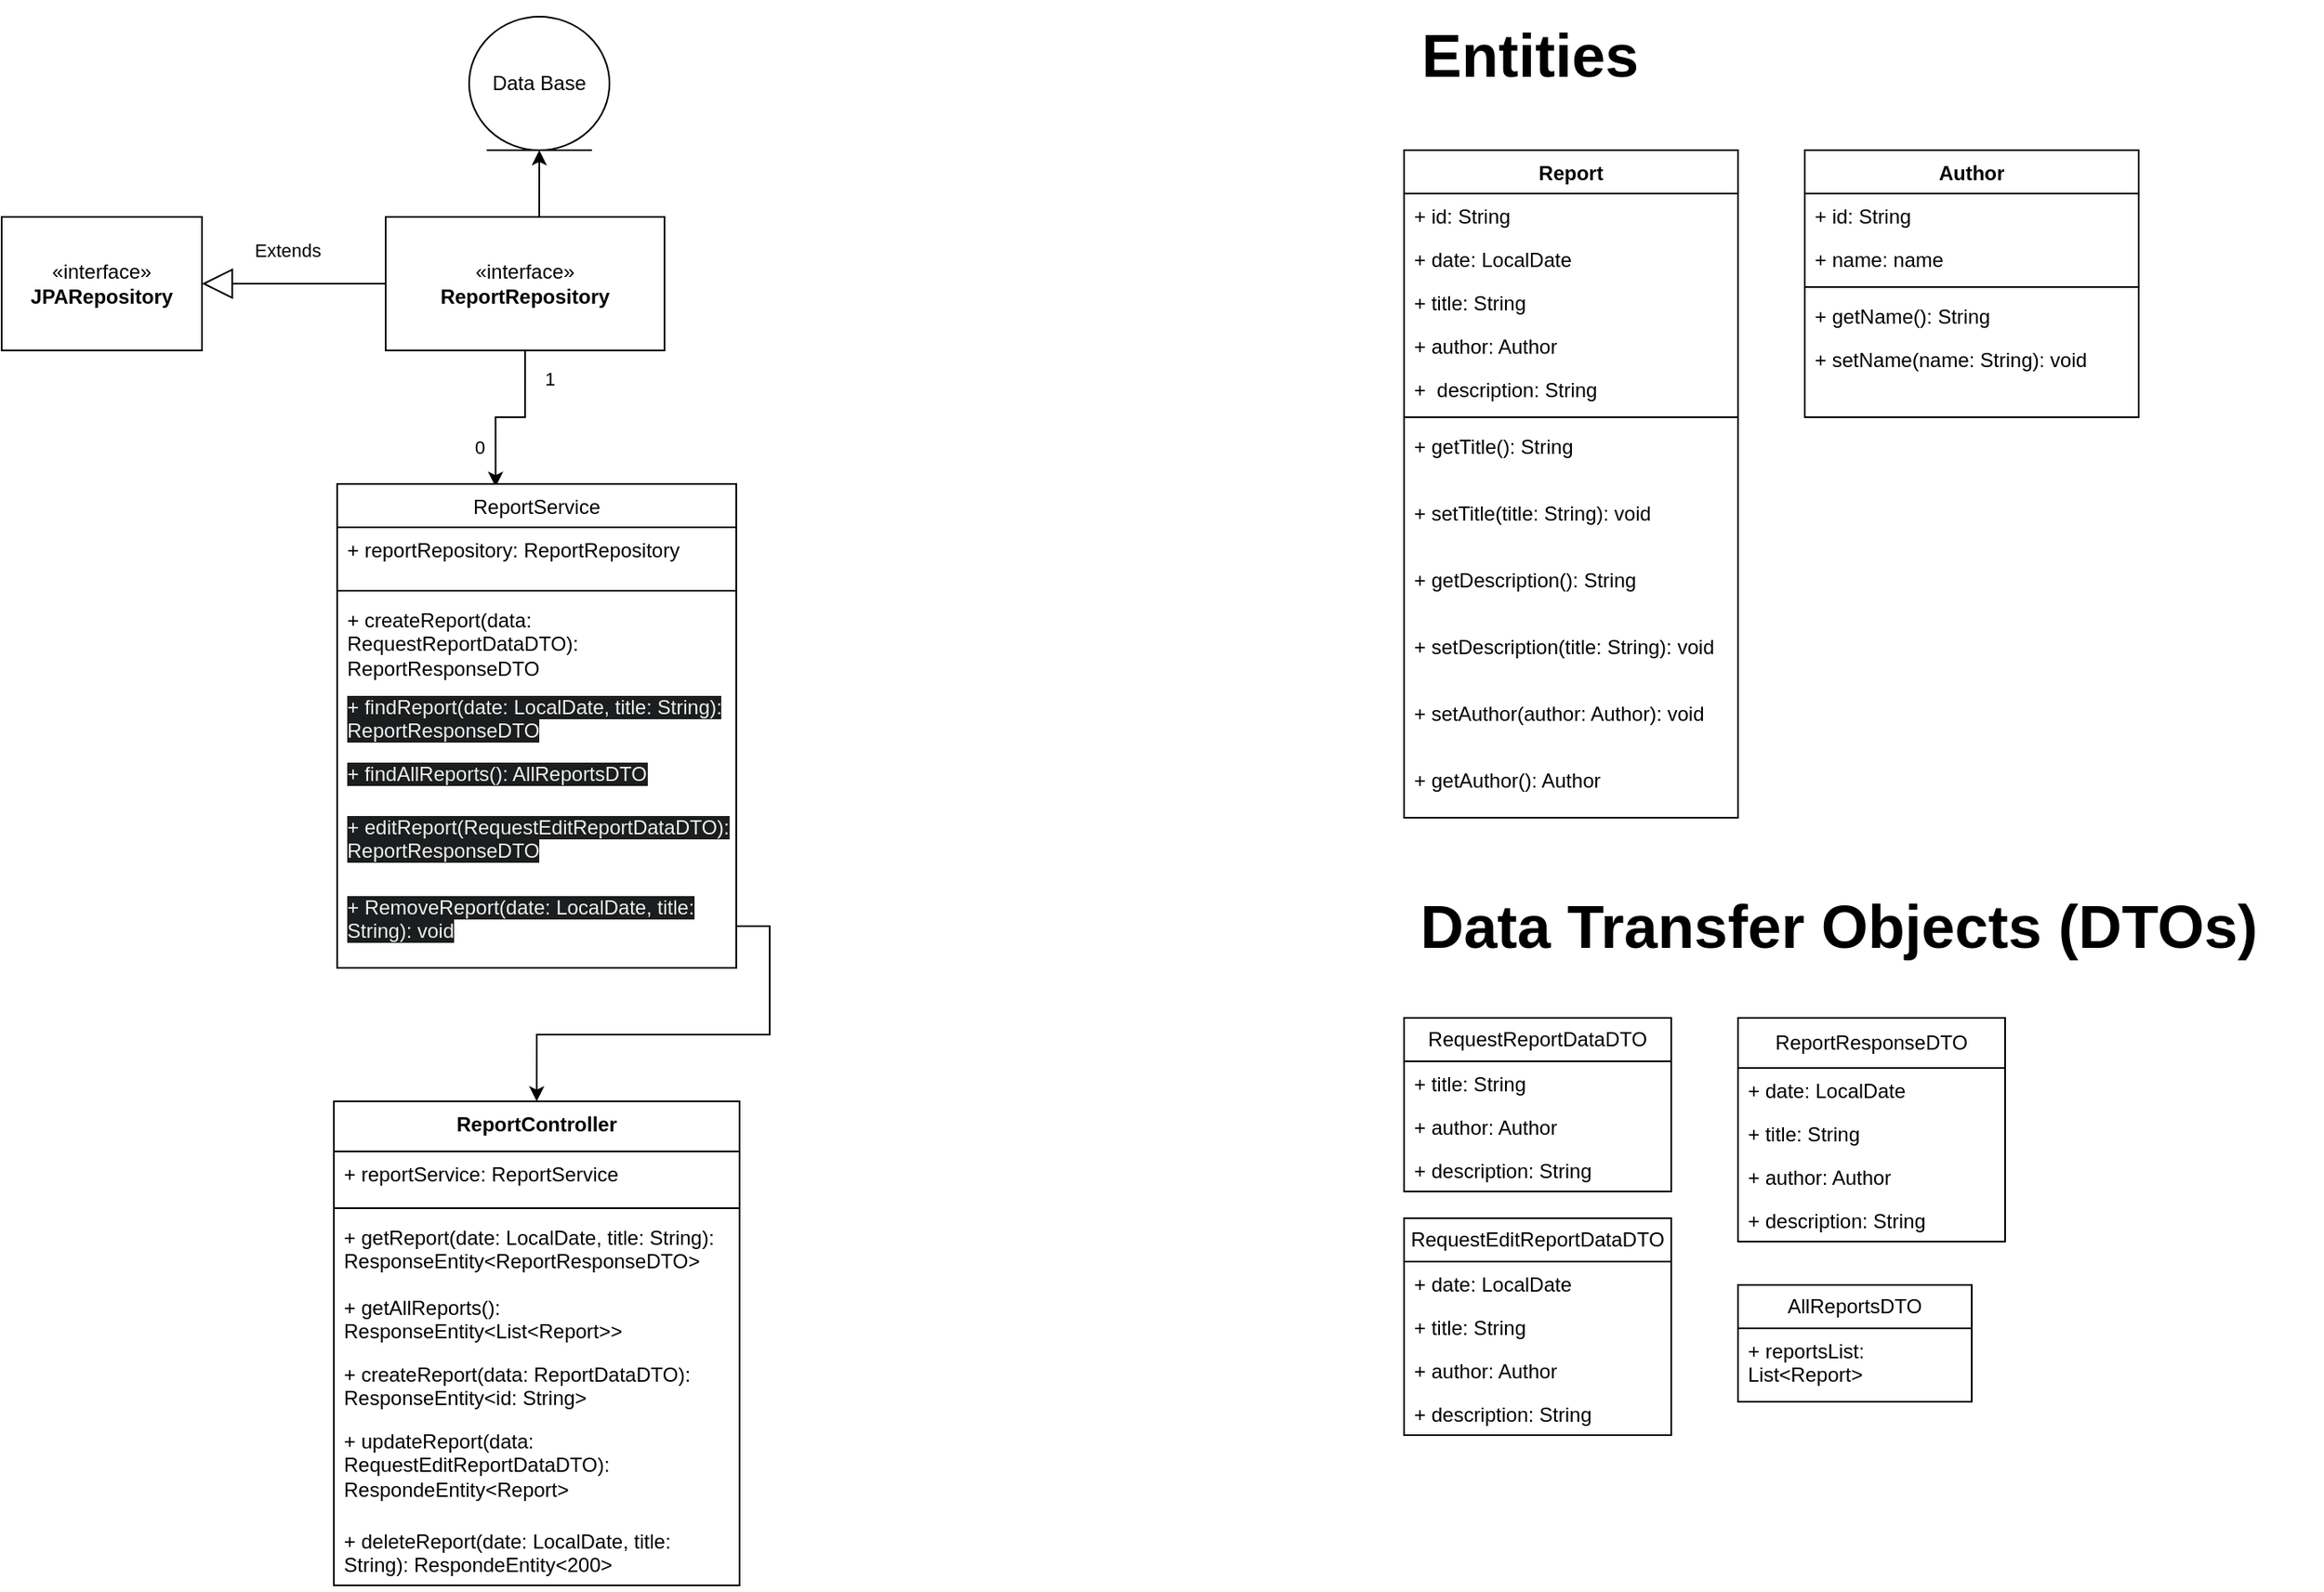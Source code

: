<mxfile version="24.5.3" type="device">
  <diagram id="C5RBs43oDa-KdzZeNtuy" name="Page-1">
    <mxGraphModel dx="779" dy="838" grid="1" gridSize="10" guides="1" tooltips="1" connect="1" arrows="1" fold="1" page="1" pageScale="1" pageWidth="827" pageHeight="1169" math="0" shadow="0">
      <root>
        <mxCell id="WIyWlLk6GJQsqaUBKTNV-0" />
        <mxCell id="WIyWlLk6GJQsqaUBKTNV-1" parent="WIyWlLk6GJQsqaUBKTNV-0" />
        <mxCell id="4_sPmNd2JltAf6pbOL6W-5" value="Report" style="swimlane;fontStyle=1;align=center;verticalAlign=top;childLayout=stackLayout;horizontal=1;startSize=26;horizontalStack=0;resizeParent=1;resizeParentMax=0;resizeLast=0;collapsible=1;marginBottom=0;whiteSpace=wrap;html=1;" vertex="1" parent="WIyWlLk6GJQsqaUBKTNV-1">
          <mxGeometry x="880" y="120" width="200" height="400" as="geometry" />
        </mxCell>
        <mxCell id="4_sPmNd2JltAf6pbOL6W-6" value="+ id: String" style="text;strokeColor=none;fillColor=none;align=left;verticalAlign=top;spacingLeft=4;spacingRight=4;overflow=hidden;rotatable=0;points=[[0,0.5],[1,0.5]];portConstraint=eastwest;whiteSpace=wrap;html=1;" vertex="1" parent="4_sPmNd2JltAf6pbOL6W-5">
          <mxGeometry y="26" width="200" height="26" as="geometry" />
        </mxCell>
        <mxCell id="4_sPmNd2JltAf6pbOL6W-9" value="+ date: LocalDate&lt;span style=&quot;color: rgba(0, 0, 0, 0); font-family: monospace; font-size: 0px; text-wrap: nowrap;&quot;&gt;%3CmxGraphModel%3E%3Croot%3E%3CmxCell%20id%3D%220%22%2F%3E%3CmxCell%20id%3D%221%22%20parent%3D%220%22%2F%3E%3CmxCell%20id%3D%222%22%20value%3D%22%2B%20id%3A%20String%22%20style%3D%22text%3BstrokeColor%3Dnone%3BfillColor%3Dnone%3Balign%3Dleft%3BverticalAlign%3Dtop%3BspacingLeft%3D4%3BspacingRight%3D4%3Boverflow%3Dhidden%3Brotatable%3D0%3Bpoints%3D%5B%5B0%2C0.5%5D%2C%5B1%2C0.5%5D%5D%3BportConstraint%3Deastwest%3BwhiteSpace%3Dwrap%3Bhtml%3D1%3B%22%20vertex%3D%221%22%20parent%3D%221%22%3E%3CmxGeometry%20x%3D%22120%22%20y%3D%22196%22%20width%3D%22160%22%20height%3D%2226%22%20as%3D%22geometry%22%2F%3E%3C%2FmxCell%3E%3C%2Froot%3E%3C%2FmxGraphModel%3E&lt;/span&gt;&lt;div&gt;&lt;span style=&quot;color: rgba(0, 0, 0, 0); font-family: monospace; font-size: 0px; text-wrap: nowrap;&quot;&gt;&lt;br&gt;&lt;/span&gt;&lt;/div&gt;" style="text;strokeColor=none;fillColor=none;align=left;verticalAlign=top;spacingLeft=4;spacingRight=4;overflow=hidden;rotatable=0;points=[[0,0.5],[1,0.5]];portConstraint=eastwest;whiteSpace=wrap;html=1;" vertex="1" parent="4_sPmNd2JltAf6pbOL6W-5">
          <mxGeometry y="52" width="200" height="26" as="geometry" />
        </mxCell>
        <mxCell id="4_sPmNd2JltAf6pbOL6W-10" value="+ title: String&lt;span style=&quot;color: rgba(0, 0, 0, 0); font-family: monospace; font-size: 0px; text-wrap: nowrap;&quot;&gt;%3CmxGraphModel%3E%3Croot%3E%3CmxCell%20id%3D%220%22%2F%3E%3CmxCell%20id%3D%221%22%20parent%3D%220%22%2F%3E%3CmxCell%20id%3D%222%22%20value%3D%22%2B%20id%3A%20String%22%20style%3D%22text%3BstrokeColor%3Dnone%3BfillColor%3Dnone%3Balign%3Dleft%3BverticalAlign%3Dtop%3BspacingLeft%3D4%3BspacingRight%3D4%3Boverflow%3Dhidden%3Brotatable%3D0%3Bpoints%3D%5B%5B0%2C0.5%5D%2C%5B1%2C0.5%5D%5D%3BportConstraint%3Deastwest%3BwhiteSpace%3Dwrap%3Bhtml%3D1%3B%22%20vertex%3D%221%22%20parent%3D%221%22%3E%3CmxGeometry%20x%3D%22120%22%20y%3D%22196%22%20width%3D%22160%22%20height%3D%2226%22%20as%3D%22geometry%22%2F%3E%3C%2FmxCell%3E%3C%2Froot%3E%3C%2FmxGraphModel%3E&lt;/span&gt;&lt;div&gt;&lt;span style=&quot;color: rgba(0, 0, 0, 0); font-family: monospace; font-size: 0px; text-wrap: nowrap;&quot;&gt;&lt;br&gt;&lt;/span&gt;&lt;/div&gt;" style="text;strokeColor=none;fillColor=none;align=left;verticalAlign=top;spacingLeft=4;spacingRight=4;overflow=hidden;rotatable=0;points=[[0,0.5],[1,0.5]];portConstraint=eastwest;whiteSpace=wrap;html=1;" vertex="1" parent="4_sPmNd2JltAf6pbOL6W-5">
          <mxGeometry y="78" width="200" height="26" as="geometry" />
        </mxCell>
        <mxCell id="4_sPmNd2JltAf6pbOL6W-11" value="+ author: Author&lt;span style=&quot;color: rgba(0, 0, 0, 0); font-family: monospace; font-size: 0px; text-wrap: nowrap;&quot;&gt;%3CmxGraphModel%3E%3Croot%3E%3CmxCell%20id%3D%220%22%2F%3E%3CmxCell%20id%3D%221%22%20parent%3D%220%22%2F%3E%3CmxCell%20id%3D%222%22%20value%3D%22%2B%20id%3A%20String%22%20style%3D%22text%3BstrokeColor%3Dnone%3BfillColor%3Dnone%3Balign%3Dleft%3BverticalAlign%3Dtop%3BspacingLeft%3D4%3BspacingRight%3D4%3Boverflow%3Dhidden%3Brotatable%3D0%3Bpoints%3D%5B%5B0%2C0.5%5D%2C%5B1%2C0.5%5D%5D%3BportConstraint%3Deastwest%3BwhiteSpace%3Dwrap%3Bhtml%3D1%3B%22%20vertex%3D%221%22%20parent%3D%221%22%3E%3CmxGeometry%20x%3D%22120%22%20y%3D%22196%22%20width%3D%22160%22%20height%3D%2226%22%20as%3D%22geometry%22%2F%3E%3C%2FmxCell%3E%3C%2Froot%3E%3C%2FmxGraphModel%3E&lt;/span&gt;&lt;div&gt;&lt;span style=&quot;color: rgba(0, 0, 0, 0); font-family: monospace; font-size: 0px; text-wrap: nowrap;&quot;&gt;&lt;br&gt;&lt;/span&gt;&lt;/div&gt;" style="text;strokeColor=none;fillColor=none;align=left;verticalAlign=top;spacingLeft=4;spacingRight=4;overflow=hidden;rotatable=0;points=[[0,0.5],[1,0.5]];portConstraint=eastwest;whiteSpace=wrap;html=1;" vertex="1" parent="4_sPmNd2JltAf6pbOL6W-5">
          <mxGeometry y="104" width="200" height="26" as="geometry" />
        </mxCell>
        <mxCell id="4_sPmNd2JltAf6pbOL6W-12" value="+&amp;nbsp; description: String&lt;span style=&quot;color: rgba(0, 0, 0, 0); font-family: monospace; font-size: 0px; text-wrap: nowrap;&quot;&gt;%3CmxGraphModel%3E%3Croot%3E%3CmxCell%20id%3D%220%22%2F%3E%3CmxCell%20id%3D%221%22%20parent%3D%220%22%2F%3E%3CmxCell%20id%3D%222%22%20value%3D%22%2B%20id%3A%20String%22%20style%3D%22text%3BstrokeColor%3Dnone%3BfillColor%3Dnone%3Balign%3Dleft%3BverticalAlign%3Dtop%3BspacingLeft%3D4%3BspacingRight%3D4%3Boverflow%3Dhidden%3Brotatable%3D0%3Bpoints%3D%5B%5B0%2C0.5%5D%2C%5B1%2C0.5%5D%5D%3BportConstraint%3Deastwest%3BwhiteSpace%3Dwrap%3Bhtml%3D1%3B%22%20vertex%3D%221%22%20parent%3D%221%22%3E%3CmxGeometry%20x%3D%22120%22%20y%3D%22196%22%20width%3D%22160%22%20height%3D%2226%22%20as%3D%22geometry%22%2F%3E%3C%2FmxCell%3E%3C%2Froot%3E%3C%2FmxGraphModel%3E&lt;/span&gt;&lt;div&gt;&lt;span style=&quot;color: rgba(0, 0, 0, 0); font-family: monospace; font-size: 0px; text-wrap: nowrap;&quot;&gt;&lt;br&gt;&lt;/span&gt;&lt;/div&gt;" style="text;strokeColor=none;fillColor=none;align=left;verticalAlign=top;spacingLeft=4;spacingRight=4;overflow=hidden;rotatable=0;points=[[0,0.5],[1,0.5]];portConstraint=eastwest;whiteSpace=wrap;html=1;" vertex="1" parent="4_sPmNd2JltAf6pbOL6W-5">
          <mxGeometry y="130" width="200" height="26" as="geometry" />
        </mxCell>
        <mxCell id="4_sPmNd2JltAf6pbOL6W-7" value="" style="line;strokeWidth=1;fillColor=none;align=left;verticalAlign=middle;spacingTop=-1;spacingLeft=3;spacingRight=3;rotatable=0;labelPosition=right;points=[];portConstraint=eastwest;strokeColor=inherit;" vertex="1" parent="4_sPmNd2JltAf6pbOL6W-5">
          <mxGeometry y="156" width="200" height="8" as="geometry" />
        </mxCell>
        <mxCell id="4_sPmNd2JltAf6pbOL6W-8" value="+ getTitle(): String" style="text;strokeColor=none;fillColor=none;align=left;verticalAlign=top;spacingLeft=4;spacingRight=4;overflow=hidden;rotatable=0;points=[[0,0.5],[1,0.5]];portConstraint=eastwest;whiteSpace=wrap;html=1;" vertex="1" parent="4_sPmNd2JltAf6pbOL6W-5">
          <mxGeometry y="164" width="200" height="40" as="geometry" />
        </mxCell>
        <mxCell id="4_sPmNd2JltAf6pbOL6W-13" value="+ setTitle(title: String): void" style="text;strokeColor=none;fillColor=none;align=left;verticalAlign=top;spacingLeft=4;spacingRight=4;overflow=hidden;rotatable=0;points=[[0,0.5],[1,0.5]];portConstraint=eastwest;whiteSpace=wrap;html=1;" vertex="1" parent="4_sPmNd2JltAf6pbOL6W-5">
          <mxGeometry y="204" width="200" height="40" as="geometry" />
        </mxCell>
        <mxCell id="4_sPmNd2JltAf6pbOL6W-14" value="+ getDescription(): String" style="text;strokeColor=none;fillColor=none;align=left;verticalAlign=top;spacingLeft=4;spacingRight=4;overflow=hidden;rotatable=0;points=[[0,0.5],[1,0.5]];portConstraint=eastwest;whiteSpace=wrap;html=1;" vertex="1" parent="4_sPmNd2JltAf6pbOL6W-5">
          <mxGeometry y="244" width="200" height="40" as="geometry" />
        </mxCell>
        <mxCell id="4_sPmNd2JltAf6pbOL6W-15" value="+ setDescription(title: String): void" style="text;strokeColor=none;fillColor=none;align=left;verticalAlign=top;spacingLeft=4;spacingRight=4;overflow=hidden;rotatable=0;points=[[0,0.5],[1,0.5]];portConstraint=eastwest;whiteSpace=wrap;html=1;" vertex="1" parent="4_sPmNd2JltAf6pbOL6W-5">
          <mxGeometry y="284" width="200" height="40" as="geometry" />
        </mxCell>
        <mxCell id="4_sPmNd2JltAf6pbOL6W-16" value="+ setAuthor(author: Author): void" style="text;strokeColor=none;fillColor=none;align=left;verticalAlign=top;spacingLeft=4;spacingRight=4;overflow=hidden;rotatable=0;points=[[0,0.5],[1,0.5]];portConstraint=eastwest;whiteSpace=wrap;html=1;" vertex="1" parent="4_sPmNd2JltAf6pbOL6W-5">
          <mxGeometry y="324" width="200" height="40" as="geometry" />
        </mxCell>
        <mxCell id="4_sPmNd2JltAf6pbOL6W-17" value="+ getAuthor(): Author" style="text;strokeColor=none;fillColor=none;align=left;verticalAlign=top;spacingLeft=4;spacingRight=4;overflow=hidden;rotatable=0;points=[[0,0.5],[1,0.5]];portConstraint=eastwest;whiteSpace=wrap;html=1;" vertex="1" parent="4_sPmNd2JltAf6pbOL6W-5">
          <mxGeometry y="364" width="200" height="36" as="geometry" />
        </mxCell>
        <mxCell id="4_sPmNd2JltAf6pbOL6W-21" style="edgeStyle=orthogonalEdgeStyle;rounded=0;orthogonalLoop=1;jettySize=auto;html=1;entryX=0.5;entryY=1;entryDx=0;entryDy=0;" edge="1" parent="WIyWlLk6GJQsqaUBKTNV-1" source="4_sPmNd2JltAf6pbOL6W-18" target="4_sPmNd2JltAf6pbOL6W-20">
          <mxGeometry relative="1" as="geometry">
            <mxPoint x="360" y="130" as="targetPoint" />
            <Array as="points">
              <mxPoint x="362" y="150" />
              <mxPoint x="362" y="150" />
            </Array>
          </mxGeometry>
        </mxCell>
        <mxCell id="4_sPmNd2JltAf6pbOL6W-39" style="edgeStyle=orthogonalEdgeStyle;rounded=0;orthogonalLoop=1;jettySize=auto;html=1;exitX=0.5;exitY=1;exitDx=0;exitDy=0;entryX=0.397;entryY=0.006;entryDx=0;entryDy=0;entryPerimeter=0;" edge="1" parent="WIyWlLk6GJQsqaUBKTNV-1" source="4_sPmNd2JltAf6pbOL6W-18" target="4_sPmNd2JltAf6pbOL6W-50">
          <mxGeometry relative="1" as="geometry">
            <mxPoint x="321" y="310" as="targetPoint" />
          </mxGeometry>
        </mxCell>
        <mxCell id="4_sPmNd2JltAf6pbOL6W-40" value="1&lt;div&gt;&lt;br&gt;&lt;/div&gt;" style="edgeLabel;html=1;align=center;verticalAlign=middle;resizable=0;points=[];" vertex="1" connectable="0" parent="4_sPmNd2JltAf6pbOL6W-39">
          <mxGeometry x="-0.703" y="4" relative="1" as="geometry">
            <mxPoint x="10" y="9" as="offset" />
          </mxGeometry>
        </mxCell>
        <mxCell id="4_sPmNd2JltAf6pbOL6W-41" value="0" style="edgeLabel;html=1;align=center;verticalAlign=middle;resizable=0;points=[];" vertex="1" connectable="0" parent="4_sPmNd2JltAf6pbOL6W-39">
          <mxGeometry x="0.513" y="-1" relative="1" as="geometry">
            <mxPoint x="-9" as="offset" />
          </mxGeometry>
        </mxCell>
        <mxCell id="4_sPmNd2JltAf6pbOL6W-18" value="«interface»&lt;br&gt;&lt;b&gt;ReportRepository&lt;/b&gt;" style="html=1;whiteSpace=wrap;" vertex="1" parent="WIyWlLk6GJQsqaUBKTNV-1">
          <mxGeometry x="270" y="160" width="167.03" height="80" as="geometry" />
        </mxCell>
        <mxCell id="4_sPmNd2JltAf6pbOL6W-20" value="Data Base" style="ellipse;shape=umlEntity;whiteSpace=wrap;html=1;" vertex="1" parent="WIyWlLk6GJQsqaUBKTNV-1">
          <mxGeometry x="320" y="40" width="84.06" height="80" as="geometry" />
        </mxCell>
        <mxCell id="4_sPmNd2JltAf6pbOL6W-30" value="Extends" style="endArrow=block;endSize=16;endFill=0;html=1;rounded=0;entryX=1;entryY=0.5;entryDx=0;entryDy=0;" edge="1" parent="WIyWlLk6GJQsqaUBKTNV-1" source="4_sPmNd2JltAf6pbOL6W-18" target="4_sPmNd2JltAf6pbOL6W-32">
          <mxGeometry x="0.077" y="-20" width="160" relative="1" as="geometry">
            <mxPoint x="470" y="610" as="sourcePoint" />
            <mxPoint x="150" y="200" as="targetPoint" />
            <Array as="points" />
            <mxPoint as="offset" />
          </mxGeometry>
        </mxCell>
        <mxCell id="4_sPmNd2JltAf6pbOL6W-32" value="«interface»&lt;br&gt;&lt;b&gt;JPARepository&lt;/b&gt;" style="html=1;whiteSpace=wrap;" vertex="1" parent="WIyWlLk6GJQsqaUBKTNV-1">
          <mxGeometry x="40" y="160" width="120" height="80" as="geometry" />
        </mxCell>
        <mxCell id="4_sPmNd2JltAf6pbOL6W-42" value="ReportController&lt;div&gt;&lt;br&gt;&lt;/div&gt;" style="swimlane;fontStyle=1;align=center;verticalAlign=top;childLayout=stackLayout;horizontal=1;startSize=30;horizontalStack=0;resizeParent=1;resizeParentMax=0;resizeLast=0;collapsible=1;marginBottom=0;whiteSpace=wrap;html=1;" vertex="1" parent="WIyWlLk6GJQsqaUBKTNV-1">
          <mxGeometry x="238.99" y="690" width="242.97" height="290" as="geometry" />
        </mxCell>
        <mxCell id="4_sPmNd2JltAf6pbOL6W-43" value="+ reportService: ReportService" style="text;strokeColor=none;fillColor=none;align=left;verticalAlign=top;spacingLeft=4;spacingRight=4;overflow=hidden;rotatable=0;points=[[0,0.5],[1,0.5]];portConstraint=eastwest;whiteSpace=wrap;html=1;" vertex="1" parent="4_sPmNd2JltAf6pbOL6W-42">
          <mxGeometry y="30" width="242.97" height="30" as="geometry" />
        </mxCell>
        <mxCell id="4_sPmNd2JltAf6pbOL6W-44" value="" style="line;strokeWidth=1;fillColor=none;align=left;verticalAlign=middle;spacingTop=-1;spacingLeft=3;spacingRight=3;rotatable=0;labelPosition=right;points=[];portConstraint=eastwest;strokeColor=inherit;" vertex="1" parent="4_sPmNd2JltAf6pbOL6W-42">
          <mxGeometry y="60" width="242.97" height="8" as="geometry" />
        </mxCell>
        <mxCell id="4_sPmNd2JltAf6pbOL6W-45" value="+ getReport(date: LocalDate, title: String): ResponseEntity&amp;lt;ReportResponseDTO&amp;gt;" style="text;strokeColor=none;fillColor=none;align=left;verticalAlign=top;spacingLeft=4;spacingRight=4;overflow=hidden;rotatable=0;points=[[0,0.5],[1,0.5]];portConstraint=eastwest;whiteSpace=wrap;html=1;" vertex="1" parent="4_sPmNd2JltAf6pbOL6W-42">
          <mxGeometry y="68" width="242.97" height="42" as="geometry" />
        </mxCell>
        <mxCell id="4_sPmNd2JltAf6pbOL6W-57" value="+ getAllReports(): ResponseEntity&amp;lt;List&amp;lt;Report&amp;gt;&amp;gt;" style="text;strokeColor=none;fillColor=none;align=left;verticalAlign=top;spacingLeft=4;spacingRight=4;overflow=hidden;rotatable=0;points=[[0,0.5],[1,0.5]];portConstraint=eastwest;whiteSpace=wrap;html=1;" vertex="1" parent="4_sPmNd2JltAf6pbOL6W-42">
          <mxGeometry y="110" width="242.97" height="40" as="geometry" />
        </mxCell>
        <mxCell id="4_sPmNd2JltAf6pbOL6W-58" value="+ createReport(data: ReportDataDTO): ResponseEntity&amp;lt;id: String&amp;gt;" style="text;strokeColor=none;fillColor=none;align=left;verticalAlign=top;spacingLeft=4;spacingRight=4;overflow=hidden;rotatable=0;points=[[0,0.5],[1,0.5]];portConstraint=eastwest;whiteSpace=wrap;html=1;" vertex="1" parent="4_sPmNd2JltAf6pbOL6W-42">
          <mxGeometry y="150" width="242.97" height="40" as="geometry" />
        </mxCell>
        <mxCell id="4_sPmNd2JltAf6pbOL6W-59" value="+ updateReport(data: RequestEditReportDataDTO): RespondeEntity&amp;lt;Report&amp;gt;" style="text;strokeColor=none;fillColor=none;align=left;verticalAlign=top;spacingLeft=4;spacingRight=4;overflow=hidden;rotatable=0;points=[[0,0.5],[1,0.5]];portConstraint=eastwest;whiteSpace=wrap;html=1;" vertex="1" parent="4_sPmNd2JltAf6pbOL6W-42">
          <mxGeometry y="190" width="242.97" height="60" as="geometry" />
        </mxCell>
        <mxCell id="4_sPmNd2JltAf6pbOL6W-62" value="+ deleteReport(date: LocalDate, title: String): RespondeEntity&amp;lt;200&amp;gt;" style="text;strokeColor=none;fillColor=none;align=left;verticalAlign=top;spacingLeft=4;spacingRight=4;overflow=hidden;rotatable=0;points=[[0,0.5],[1,0.5]];portConstraint=eastwest;whiteSpace=wrap;html=1;" vertex="1" parent="4_sPmNd2JltAf6pbOL6W-42">
          <mxGeometry y="250" width="242.97" height="40" as="geometry" />
        </mxCell>
        <mxCell id="4_sPmNd2JltAf6pbOL6W-50" value="&lt;span style=&quot;font-weight: 400;&quot;&gt;ReportService&lt;/span&gt;" style="swimlane;fontStyle=1;align=center;verticalAlign=top;childLayout=stackLayout;horizontal=1;startSize=26;horizontalStack=0;resizeParent=1;resizeParentMax=0;resizeLast=0;collapsible=1;marginBottom=0;whiteSpace=wrap;html=1;" vertex="1" parent="WIyWlLk6GJQsqaUBKTNV-1">
          <mxGeometry x="240.94" y="320" width="239.06" height="290" as="geometry" />
        </mxCell>
        <mxCell id="4_sPmNd2JltAf6pbOL6W-51" value="+ reportRepository: ReportRepository&lt;div&gt;&lt;br&gt;&lt;/div&gt;" style="text;strokeColor=none;fillColor=none;align=left;verticalAlign=top;spacingLeft=4;spacingRight=4;overflow=hidden;rotatable=0;points=[[0,0.5],[1,0.5]];portConstraint=eastwest;whiteSpace=wrap;html=1;" vertex="1" parent="4_sPmNd2JltAf6pbOL6W-50">
          <mxGeometry y="26" width="239.06" height="34" as="geometry" />
        </mxCell>
        <mxCell id="4_sPmNd2JltAf6pbOL6W-52" value="" style="line;strokeWidth=1;fillColor=none;align=left;verticalAlign=middle;spacingTop=-1;spacingLeft=3;spacingRight=3;rotatable=0;labelPosition=right;points=[];portConstraint=eastwest;strokeColor=inherit;" vertex="1" parent="4_sPmNd2JltAf6pbOL6W-50">
          <mxGeometry y="60" width="239.06" height="8" as="geometry" />
        </mxCell>
        <mxCell id="4_sPmNd2JltAf6pbOL6W-53" value="+ createReport(data: RequestReportDataDTO): ReportResponseDTO" style="text;strokeColor=none;fillColor=none;align=left;verticalAlign=top;spacingLeft=4;spacingRight=4;overflow=hidden;rotatable=0;points=[[0,0.5],[1,0.5]];portConstraint=eastwest;whiteSpace=wrap;html=1;" vertex="1" parent="4_sPmNd2JltAf6pbOL6W-50">
          <mxGeometry y="68" width="239.06" height="52" as="geometry" />
        </mxCell>
        <mxCell id="4_sPmNd2JltAf6pbOL6W-54" value="&lt;span style=&quot;color: rgb(240, 240, 240); font-family: Helvetica; font-size: 12px; font-style: normal; font-variant-ligatures: normal; font-variant-caps: normal; font-weight: 400; letter-spacing: normal; orphans: 2; text-align: left; text-indent: 0px; text-transform: none; widows: 2; word-spacing: 0px; -webkit-text-stroke-width: 0px; white-space: normal; background-color: rgb(27, 29, 30); text-decoration-thickness: initial; text-decoration-style: initial; text-decoration-color: initial; display: inline !important; float: none;&quot;&gt;+ findReport(date: LocalDate, title: String): ReportResponseDTO&lt;/span&gt;" style="text;strokeColor=none;fillColor=none;align=left;verticalAlign=top;spacingLeft=4;spacingRight=4;overflow=hidden;rotatable=0;points=[[0,0.5],[1,0.5]];portConstraint=eastwest;whiteSpace=wrap;html=1;" vertex="1" parent="4_sPmNd2JltAf6pbOL6W-50">
          <mxGeometry y="120" width="239.06" height="40" as="geometry" />
        </mxCell>
        <mxCell id="4_sPmNd2JltAf6pbOL6W-55" value="&lt;span style=&quot;color: rgb(240, 240, 240); font-family: Helvetica; font-size: 12px; font-style: normal; font-variant-ligatures: normal; font-variant-caps: normal; font-weight: 400; letter-spacing: normal; orphans: 2; text-align: left; text-indent: 0px; text-transform: none; widows: 2; word-spacing: 0px; -webkit-text-stroke-width: 0px; white-space: normal; background-color: rgb(27, 29, 30); text-decoration-thickness: initial; text-decoration-style: initial; text-decoration-color: initial; display: inline !important; float: none;&quot;&gt;+ findAllReports(): AllReportsDTO&lt;/span&gt;" style="text;strokeColor=none;fillColor=none;align=left;verticalAlign=top;spacingLeft=4;spacingRight=4;overflow=hidden;rotatable=0;points=[[0,0.5],[1,0.5]];portConstraint=eastwest;whiteSpace=wrap;html=1;" vertex="1" parent="4_sPmNd2JltAf6pbOL6W-50">
          <mxGeometry y="160" width="239.06" height="32" as="geometry" />
        </mxCell>
        <mxCell id="4_sPmNd2JltAf6pbOL6W-63" value="&lt;span style=&quot;color: rgb(240, 240, 240); font-family: Helvetica; font-size: 12px; font-style: normal; font-variant-ligatures: normal; font-variant-caps: normal; font-weight: 400; letter-spacing: normal; orphans: 2; text-align: left; text-indent: 0px; text-transform: none; widows: 2; word-spacing: 0px; -webkit-text-stroke-width: 0px; white-space: normal; background-color: rgb(27, 29, 30); text-decoration-thickness: initial; text-decoration-style: initial; text-decoration-color: initial; display: inline !important; float: none;&quot;&gt;+ editReport(RequestEditReportDataDTO): ReportResponseDTO&lt;/span&gt;" style="text;strokeColor=none;fillColor=none;align=left;verticalAlign=top;spacingLeft=4;spacingRight=4;overflow=hidden;rotatable=0;points=[[0,0.5],[1,0.5]];portConstraint=eastwest;whiteSpace=wrap;html=1;" vertex="1" parent="4_sPmNd2JltAf6pbOL6W-50">
          <mxGeometry y="192" width="239.06" height="48" as="geometry" />
        </mxCell>
        <mxCell id="4_sPmNd2JltAf6pbOL6W-64" value="&lt;span style=&quot;color: rgb(240, 240, 240); font-family: Helvetica; font-size: 12px; font-style: normal; font-variant-ligatures: normal; font-variant-caps: normal; font-weight: 400; letter-spacing: normal; orphans: 2; text-align: left; text-indent: 0px; text-transform: none; widows: 2; word-spacing: 0px; -webkit-text-stroke-width: 0px; white-space: normal; background-color: rgb(27, 29, 30); text-decoration-thickness: initial; text-decoration-style: initial; text-decoration-color: initial; display: inline !important; float: none;&quot;&gt;+ RemoveReport(date: LocalDate, title: String): void&lt;/span&gt;" style="text;strokeColor=none;fillColor=none;align=left;verticalAlign=top;spacingLeft=4;spacingRight=4;overflow=hidden;rotatable=0;points=[[0,0.5],[1,0.5]];portConstraint=eastwest;whiteSpace=wrap;html=1;" vertex="1" parent="4_sPmNd2JltAf6pbOL6W-50">
          <mxGeometry y="240" width="239.06" height="50" as="geometry" />
        </mxCell>
        <mxCell id="4_sPmNd2JltAf6pbOL6W-73" style="edgeStyle=orthogonalEdgeStyle;rounded=0;orthogonalLoop=1;jettySize=auto;html=1;entryX=0.5;entryY=0;entryDx=0;entryDy=0;" edge="1" parent="WIyWlLk6GJQsqaUBKTNV-1" source="4_sPmNd2JltAf6pbOL6W-64" target="4_sPmNd2JltAf6pbOL6W-42">
          <mxGeometry relative="1" as="geometry" />
        </mxCell>
        <mxCell id="4_sPmNd2JltAf6pbOL6W-74" value="RequestReportDataDTO" style="swimlane;fontStyle=0;childLayout=stackLayout;horizontal=1;startSize=26;fillColor=none;horizontalStack=0;resizeParent=1;resizeParentMax=0;resizeLast=0;collapsible=1;marginBottom=0;whiteSpace=wrap;html=1;" vertex="1" parent="WIyWlLk6GJQsqaUBKTNV-1">
          <mxGeometry x="880" y="640" width="160" height="104" as="geometry" />
        </mxCell>
        <mxCell id="4_sPmNd2JltAf6pbOL6W-76" value="+ title: String" style="text;strokeColor=none;fillColor=none;align=left;verticalAlign=top;spacingLeft=4;spacingRight=4;overflow=hidden;rotatable=0;points=[[0,0.5],[1,0.5]];portConstraint=eastwest;whiteSpace=wrap;html=1;" vertex="1" parent="4_sPmNd2JltAf6pbOL6W-74">
          <mxGeometry y="26" width="160" height="26" as="geometry" />
        </mxCell>
        <mxCell id="4_sPmNd2JltAf6pbOL6W-77" value="+ author: Author" style="text;strokeColor=none;fillColor=none;align=left;verticalAlign=top;spacingLeft=4;spacingRight=4;overflow=hidden;rotatable=0;points=[[0,0.5],[1,0.5]];portConstraint=eastwest;whiteSpace=wrap;html=1;" vertex="1" parent="4_sPmNd2JltAf6pbOL6W-74">
          <mxGeometry y="52" width="160" height="26" as="geometry" />
        </mxCell>
        <mxCell id="4_sPmNd2JltAf6pbOL6W-78" value="+ description: String" style="text;strokeColor=none;fillColor=none;align=left;verticalAlign=top;spacingLeft=4;spacingRight=4;overflow=hidden;rotatable=0;points=[[0,0.5],[1,0.5]];portConstraint=eastwest;whiteSpace=wrap;html=1;" vertex="1" parent="4_sPmNd2JltAf6pbOL6W-74">
          <mxGeometry y="78" width="160" height="26" as="geometry" />
        </mxCell>
        <mxCell id="4_sPmNd2JltAf6pbOL6W-79" value="Author" style="swimlane;fontStyle=1;align=center;verticalAlign=top;childLayout=stackLayout;horizontal=1;startSize=26;horizontalStack=0;resizeParent=1;resizeParentMax=0;resizeLast=0;collapsible=1;marginBottom=0;whiteSpace=wrap;html=1;" vertex="1" parent="WIyWlLk6GJQsqaUBKTNV-1">
          <mxGeometry x="1120" y="120" width="200" height="160" as="geometry" />
        </mxCell>
        <mxCell id="4_sPmNd2JltAf6pbOL6W-80" value="+ id: String" style="text;strokeColor=none;fillColor=none;align=left;verticalAlign=top;spacingLeft=4;spacingRight=4;overflow=hidden;rotatable=0;points=[[0,0.5],[1,0.5]];portConstraint=eastwest;whiteSpace=wrap;html=1;" vertex="1" parent="4_sPmNd2JltAf6pbOL6W-79">
          <mxGeometry y="26" width="200" height="26" as="geometry" />
        </mxCell>
        <mxCell id="4_sPmNd2JltAf6pbOL6W-83" value="+ name: name" style="text;strokeColor=none;fillColor=none;align=left;verticalAlign=top;spacingLeft=4;spacingRight=4;overflow=hidden;rotatable=0;points=[[0,0.5],[1,0.5]];portConstraint=eastwest;whiteSpace=wrap;html=1;" vertex="1" parent="4_sPmNd2JltAf6pbOL6W-79">
          <mxGeometry y="52" width="200" height="26" as="geometry" />
        </mxCell>
        <mxCell id="4_sPmNd2JltAf6pbOL6W-81" value="" style="line;strokeWidth=1;fillColor=none;align=left;verticalAlign=middle;spacingTop=-1;spacingLeft=3;spacingRight=3;rotatable=0;labelPosition=right;points=[];portConstraint=eastwest;strokeColor=inherit;" vertex="1" parent="4_sPmNd2JltAf6pbOL6W-79">
          <mxGeometry y="78" width="200" height="8" as="geometry" />
        </mxCell>
        <mxCell id="4_sPmNd2JltAf6pbOL6W-82" value="+ getName(): String" style="text;strokeColor=none;fillColor=none;align=left;verticalAlign=top;spacingLeft=4;spacingRight=4;overflow=hidden;rotatable=0;points=[[0,0.5],[1,0.5]];portConstraint=eastwest;whiteSpace=wrap;html=1;" vertex="1" parent="4_sPmNd2JltAf6pbOL6W-79">
          <mxGeometry y="86" width="200" height="26" as="geometry" />
        </mxCell>
        <mxCell id="4_sPmNd2JltAf6pbOL6W-89" value="+ setName(name: String): void" style="text;strokeColor=none;fillColor=none;align=left;verticalAlign=top;spacingLeft=4;spacingRight=4;overflow=hidden;rotatable=0;points=[[0,0.5],[1,0.5]];portConstraint=eastwest;whiteSpace=wrap;html=1;" vertex="1" parent="4_sPmNd2JltAf6pbOL6W-79">
          <mxGeometry y="112" width="200" height="48" as="geometry" />
        </mxCell>
        <mxCell id="4_sPmNd2JltAf6pbOL6W-90" value="ReportResponseDTO" style="swimlane;fontStyle=0;childLayout=stackLayout;horizontal=1;startSize=30;fillColor=none;horizontalStack=0;resizeParent=1;resizeParentMax=0;resizeLast=0;collapsible=1;marginBottom=0;whiteSpace=wrap;html=1;align=center;" vertex="1" parent="WIyWlLk6GJQsqaUBKTNV-1">
          <mxGeometry x="1080" y="640" width="160" height="134" as="geometry" />
        </mxCell>
        <mxCell id="4_sPmNd2JltAf6pbOL6W-91" value="+ date: LocalDate&lt;span style=&quot;white-space: pre;&quot;&gt;&#x9;&lt;/span&gt;" style="text;strokeColor=none;fillColor=none;align=left;verticalAlign=top;spacingLeft=4;spacingRight=4;overflow=hidden;rotatable=0;points=[[0,0.5],[1,0.5]];portConstraint=eastwest;whiteSpace=wrap;html=1;" vertex="1" parent="4_sPmNd2JltAf6pbOL6W-90">
          <mxGeometry y="30" width="160" height="26" as="geometry" />
        </mxCell>
        <mxCell id="4_sPmNd2JltAf6pbOL6W-92" value="+ title: String" style="text;strokeColor=none;fillColor=none;align=left;verticalAlign=top;spacingLeft=4;spacingRight=4;overflow=hidden;rotatable=0;points=[[0,0.5],[1,0.5]];portConstraint=eastwest;whiteSpace=wrap;html=1;" vertex="1" parent="4_sPmNd2JltAf6pbOL6W-90">
          <mxGeometry y="56" width="160" height="26" as="geometry" />
        </mxCell>
        <mxCell id="4_sPmNd2JltAf6pbOL6W-93" value="+ author: Author" style="text;strokeColor=none;fillColor=none;align=left;verticalAlign=top;spacingLeft=4;spacingRight=4;overflow=hidden;rotatable=0;points=[[0,0.5],[1,0.5]];portConstraint=eastwest;whiteSpace=wrap;html=1;" vertex="1" parent="4_sPmNd2JltAf6pbOL6W-90">
          <mxGeometry y="82" width="160" height="26" as="geometry" />
        </mxCell>
        <mxCell id="4_sPmNd2JltAf6pbOL6W-99" value="+ description: String" style="text;strokeColor=none;fillColor=none;align=left;verticalAlign=top;spacingLeft=4;spacingRight=4;overflow=hidden;rotatable=0;points=[[0,0.5],[1,0.5]];portConstraint=eastwest;whiteSpace=wrap;html=1;" vertex="1" parent="4_sPmNd2JltAf6pbOL6W-90">
          <mxGeometry y="108" width="160" height="26" as="geometry" />
        </mxCell>
        <mxCell id="4_sPmNd2JltAf6pbOL6W-94" value="RequestEditReportDataDTO" style="swimlane;fontStyle=0;childLayout=stackLayout;horizontal=1;startSize=26;fillColor=none;horizontalStack=0;resizeParent=1;resizeParentMax=0;resizeLast=0;collapsible=1;marginBottom=0;whiteSpace=wrap;html=1;" vertex="1" parent="WIyWlLk6GJQsqaUBKTNV-1">
          <mxGeometry x="880" y="760" width="160" height="130" as="geometry" />
        </mxCell>
        <mxCell id="4_sPmNd2JltAf6pbOL6W-98" value="+ date: LocalDate" style="text;strokeColor=none;fillColor=none;align=left;verticalAlign=top;spacingLeft=4;spacingRight=4;overflow=hidden;rotatable=0;points=[[0,0.5],[1,0.5]];portConstraint=eastwest;whiteSpace=wrap;html=1;" vertex="1" parent="4_sPmNd2JltAf6pbOL6W-94">
          <mxGeometry y="26" width="160" height="26" as="geometry" />
        </mxCell>
        <mxCell id="4_sPmNd2JltAf6pbOL6W-95" value="+ title: String" style="text;strokeColor=none;fillColor=none;align=left;verticalAlign=top;spacingLeft=4;spacingRight=4;overflow=hidden;rotatable=0;points=[[0,0.5],[1,0.5]];portConstraint=eastwest;whiteSpace=wrap;html=1;" vertex="1" parent="4_sPmNd2JltAf6pbOL6W-94">
          <mxGeometry y="52" width="160" height="26" as="geometry" />
        </mxCell>
        <mxCell id="4_sPmNd2JltAf6pbOL6W-96" value="+ author: Author" style="text;strokeColor=none;fillColor=none;align=left;verticalAlign=top;spacingLeft=4;spacingRight=4;overflow=hidden;rotatable=0;points=[[0,0.5],[1,0.5]];portConstraint=eastwest;whiteSpace=wrap;html=1;" vertex="1" parent="4_sPmNd2JltAf6pbOL6W-94">
          <mxGeometry y="78" width="160" height="26" as="geometry" />
        </mxCell>
        <mxCell id="4_sPmNd2JltAf6pbOL6W-97" value="+ description: String" style="text;strokeColor=none;fillColor=none;align=left;verticalAlign=top;spacingLeft=4;spacingRight=4;overflow=hidden;rotatable=0;points=[[0,0.5],[1,0.5]];portConstraint=eastwest;whiteSpace=wrap;html=1;" vertex="1" parent="4_sPmNd2JltAf6pbOL6W-94">
          <mxGeometry y="104" width="160" height="26" as="geometry" />
        </mxCell>
        <mxCell id="4_sPmNd2JltAf6pbOL6W-100" value="AllReportsDTO" style="swimlane;fontStyle=0;childLayout=stackLayout;horizontal=1;startSize=26;fillColor=none;horizontalStack=0;resizeParent=1;resizeParentMax=0;resizeLast=0;collapsible=1;marginBottom=0;whiteSpace=wrap;html=1;" vertex="1" parent="WIyWlLk6GJQsqaUBKTNV-1">
          <mxGeometry x="1080" y="800" width="140" height="70" as="geometry" />
        </mxCell>
        <mxCell id="4_sPmNd2JltAf6pbOL6W-101" value="+ reportsList: List&amp;lt;Report&amp;gt;" style="text;strokeColor=none;fillColor=none;align=left;verticalAlign=top;spacingLeft=4;spacingRight=4;overflow=hidden;rotatable=0;points=[[0,0.5],[1,0.5]];portConstraint=eastwest;whiteSpace=wrap;html=1;" vertex="1" parent="4_sPmNd2JltAf6pbOL6W-100">
          <mxGeometry y="26" width="140" height="44" as="geometry" />
        </mxCell>
        <mxCell id="4_sPmNd2JltAf6pbOL6W-104" value="&lt;span style=&quot;font-size: 36px;&quot;&gt;Data Transfer Objects (DTOs)&lt;/span&gt;" style="text;align=center;fontStyle=1;verticalAlign=middle;spacingLeft=3;spacingRight=3;strokeColor=none;rotatable=0;points=[[0,0.5],[1,0.5]];portConstraint=eastwest;html=1;" vertex="1" parent="WIyWlLk6GJQsqaUBKTNV-1">
          <mxGeometry x="850" y="560" width="580" height="50" as="geometry" />
        </mxCell>
        <mxCell id="4_sPmNd2JltAf6pbOL6W-105" value="&lt;font style=&quot;font-size: 36px;&quot;&gt;Entities&lt;/font&gt;" style="text;align=center;fontStyle=1;verticalAlign=middle;spacingLeft=3;spacingRight=3;strokeColor=none;rotatable=0;points=[[0,0.5],[1,0.5]];portConstraint=eastwest;html=1;" vertex="1" parent="WIyWlLk6GJQsqaUBKTNV-1">
          <mxGeometry x="870" y="30" width="170" height="66" as="geometry" />
        </mxCell>
      </root>
    </mxGraphModel>
  </diagram>
</mxfile>
